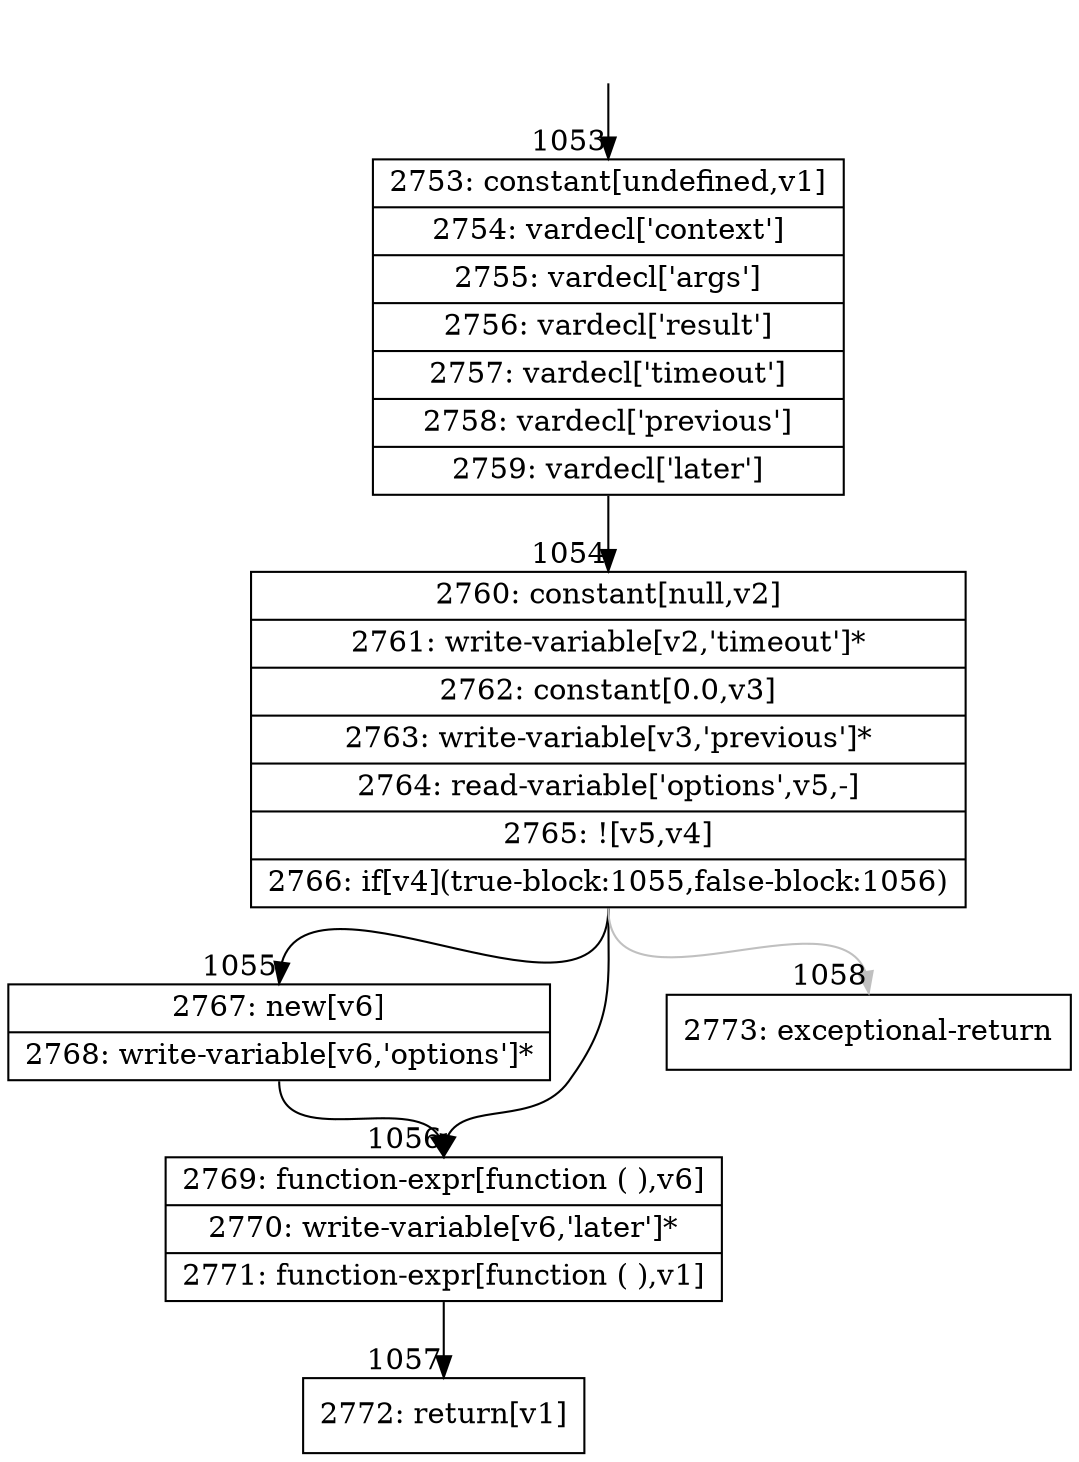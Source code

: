 digraph {
rankdir="TD"
BB_entry86[shape=none,label=""];
BB_entry86 -> BB1053 [tailport=s, headport=n, headlabel="    1053"]
BB1053 [shape=record label="{2753: constant[undefined,v1]|2754: vardecl['context']|2755: vardecl['args']|2756: vardecl['result']|2757: vardecl['timeout']|2758: vardecl['previous']|2759: vardecl['later']}" ] 
BB1053 -> BB1054 [tailport=s, headport=n, headlabel="      1054"]
BB1054 [shape=record label="{2760: constant[null,v2]|2761: write-variable[v2,'timeout']*|2762: constant[0.0,v3]|2763: write-variable[v3,'previous']*|2764: read-variable['options',v5,-]|2765: ![v5,v4]|2766: if[v4](true-block:1055,false-block:1056)}" ] 
BB1054 -> BB1055 [tailport=s, headport=n, headlabel="      1055"]
BB1054 -> BB1056 [tailport=s, headport=n, headlabel="      1056"]
BB1054 -> BB1058 [tailport=s, headport=n, color=gray, headlabel="      1058"]
BB1055 [shape=record label="{2767: new[v6]|2768: write-variable[v6,'options']*}" ] 
BB1055 -> BB1056 [tailport=s, headport=n]
BB1056 [shape=record label="{2769: function-expr[function ( ),v6]|2770: write-variable[v6,'later']*|2771: function-expr[function ( ),v1]}" ] 
BB1056 -> BB1057 [tailport=s, headport=n, headlabel="      1057"]
BB1057 [shape=record label="{2772: return[v1]}" ] 
BB1058 [shape=record label="{2773: exceptional-return}" ] 
//#$~ 809
}
